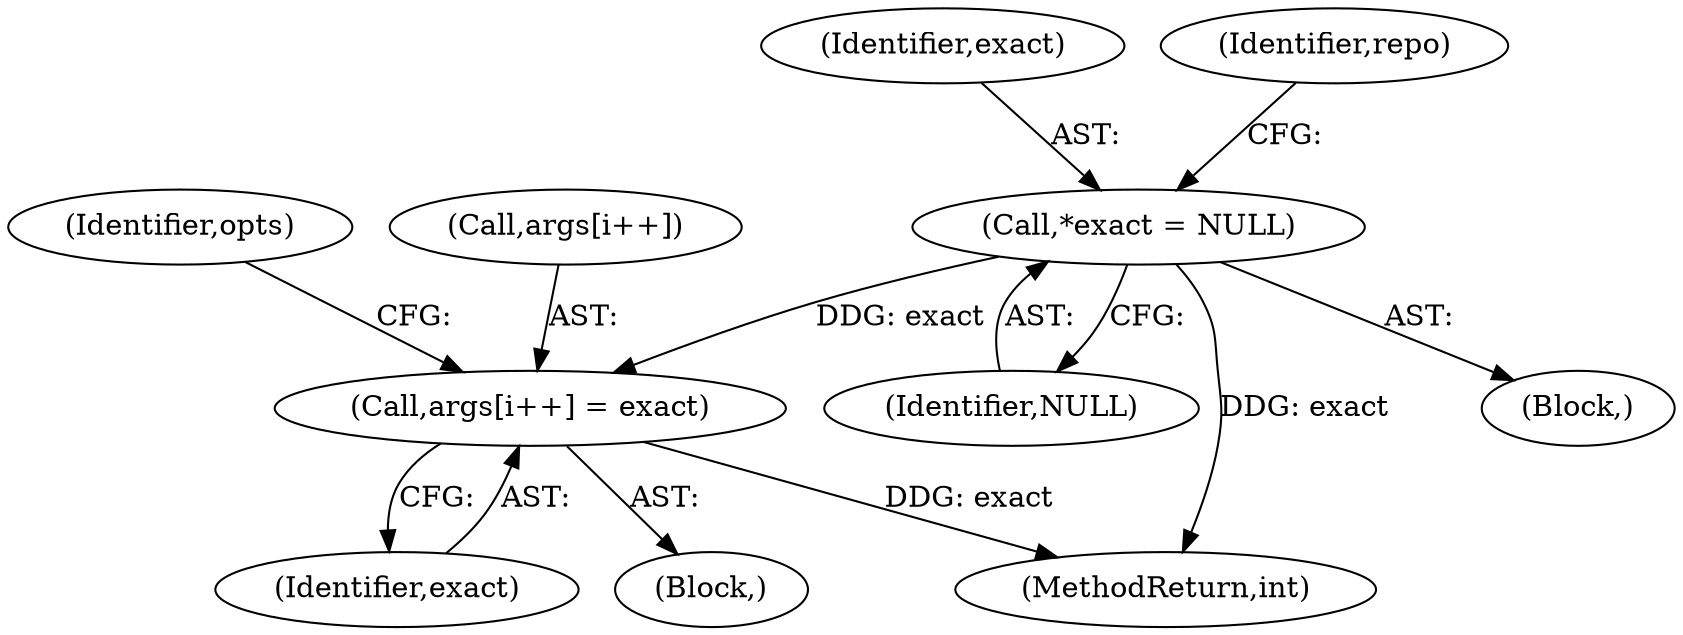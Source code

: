 digraph "0_abrt_50ee8130fb4cd4ef1af7682a2c85dd99cb99424e@array" {
"1000307" [label="(Call,args[i++] = exact)"];
"1000138" [label="(Call,*exact = NULL)"];
"1000308" [label="(Call,args[i++])"];
"1000445" [label="(MethodReturn,int)"];
"1000139" [label="(Identifier,exact)"];
"1000138" [label="(Call,*exact = NULL)"];
"1000315" [label="(Identifier,opts)"];
"1000307" [label="(Call,args[i++] = exact)"];
"1000143" [label="(Identifier,repo)"];
"1000116" [label="(Block,)"];
"1000140" [label="(Identifier,NULL)"];
"1000312" [label="(Identifier,exact)"];
"1000300" [label="(Block,)"];
"1000307" -> "1000300"  [label="AST: "];
"1000307" -> "1000312"  [label="CFG: "];
"1000308" -> "1000307"  [label="AST: "];
"1000312" -> "1000307"  [label="AST: "];
"1000315" -> "1000307"  [label="CFG: "];
"1000307" -> "1000445"  [label="DDG: exact"];
"1000138" -> "1000307"  [label="DDG: exact"];
"1000138" -> "1000116"  [label="AST: "];
"1000138" -> "1000140"  [label="CFG: "];
"1000139" -> "1000138"  [label="AST: "];
"1000140" -> "1000138"  [label="AST: "];
"1000143" -> "1000138"  [label="CFG: "];
"1000138" -> "1000445"  [label="DDG: exact"];
}
